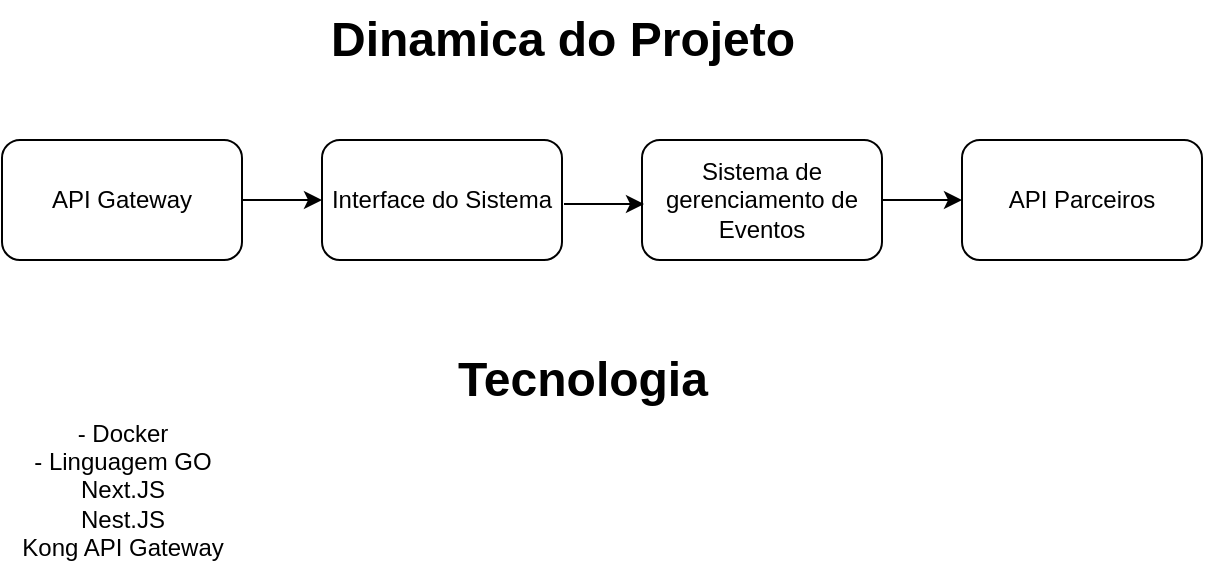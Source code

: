 <mxfile>
    <diagram id="Fk_TPeyIWs6o9n0_rteb" name="Página-1">
        <mxGraphModel dx="614" dy="582" grid="1" gridSize="10" guides="1" tooltips="1" connect="1" arrows="1" fold="1" page="1" pageScale="1" pageWidth="850" pageHeight="1100" math="0" shadow="0">
            <root>
                <mxCell id="0"/>
                <mxCell id="1" parent="0"/>
                <mxCell id="2" value="Dinamica do Projeto" style="text;strokeColor=none;fillColor=none;html=1;fontSize=24;fontStyle=1;verticalAlign=middle;align=center;" vertex="1" parent="1">
                    <mxGeometry x="160" y="40" width="240" height="40" as="geometry"/>
                </mxCell>
                <mxCell id="4" value="API Gateway" style="rounded=1;whiteSpace=wrap;html=1;" vertex="1" parent="1">
                    <mxGeometry y="110" width="120" height="60" as="geometry"/>
                </mxCell>
                <mxCell id="5" value="Interface do Sistema" style="rounded=1;whiteSpace=wrap;html=1;" vertex="1" parent="1">
                    <mxGeometry x="160" y="110" width="120" height="60" as="geometry"/>
                </mxCell>
                <mxCell id="6" value="Sistema de gerenciamento de Eventos&lt;br&gt;" style="rounded=1;whiteSpace=wrap;html=1;" vertex="1" parent="1">
                    <mxGeometry x="320" y="110" width="120" height="60" as="geometry"/>
                </mxCell>
                <mxCell id="7" value="API Parceiros" style="rounded=1;whiteSpace=wrap;html=1;" vertex="1" parent="1">
                    <mxGeometry x="480" y="110" width="120" height="60" as="geometry"/>
                </mxCell>
                <mxCell id="9" value="" style="endArrow=classic;html=1;exitX=1;exitY=0.5;exitDx=0;exitDy=0;entryX=0;entryY=0.5;entryDx=0;entryDy=0;" edge="1" parent="1" source="4" target="5">
                    <mxGeometry width="50" height="50" relative="1" as="geometry">
                        <mxPoint x="300" y="350" as="sourcePoint"/>
                        <mxPoint x="350" y="300" as="targetPoint"/>
                    </mxGeometry>
                </mxCell>
                <mxCell id="11" value="" style="endArrow=classic;html=1;exitX=1;exitY=0.5;exitDx=0;exitDy=0;entryX=0;entryY=0.5;entryDx=0;entryDy=0;" edge="1" parent="1">
                    <mxGeometry width="50" height="50" relative="1" as="geometry">
                        <mxPoint x="281" y="142" as="sourcePoint"/>
                        <mxPoint x="321" y="142" as="targetPoint"/>
                    </mxGeometry>
                </mxCell>
                <mxCell id="12" value="" style="endArrow=classic;html=1;entryX=0;entryY=0.5;entryDx=0;entryDy=0;exitX=1;exitY=0.5;exitDx=0;exitDy=0;" edge="1" parent="1" source="6" target="7">
                    <mxGeometry width="50" height="50" relative="1" as="geometry">
                        <mxPoint x="300" y="350" as="sourcePoint"/>
                        <mxPoint x="350" y="300" as="targetPoint"/>
                    </mxGeometry>
                </mxCell>
                <mxCell id="13" value="Tecnologia" style="text;strokeColor=none;fillColor=none;html=1;fontSize=24;fontStyle=1;verticalAlign=middle;align=center;" vertex="1" parent="1">
                    <mxGeometry x="170" y="210" width="240" height="40" as="geometry"/>
                </mxCell>
                <mxCell id="14" value="- Docker&lt;br&gt;- Linguagem GO&lt;br&gt;Next.JS&lt;br&gt;Nest.JS&lt;br&gt;Kong API Gateway&lt;br&gt;" style="text;html=1;align=center;verticalAlign=middle;resizable=0;points=[];autosize=1;strokeColor=none;fillColor=none;" vertex="1" parent="1">
                    <mxGeometry y="240" width="120" height="90" as="geometry"/>
                </mxCell>
            </root>
        </mxGraphModel>
    </diagram>
</mxfile>